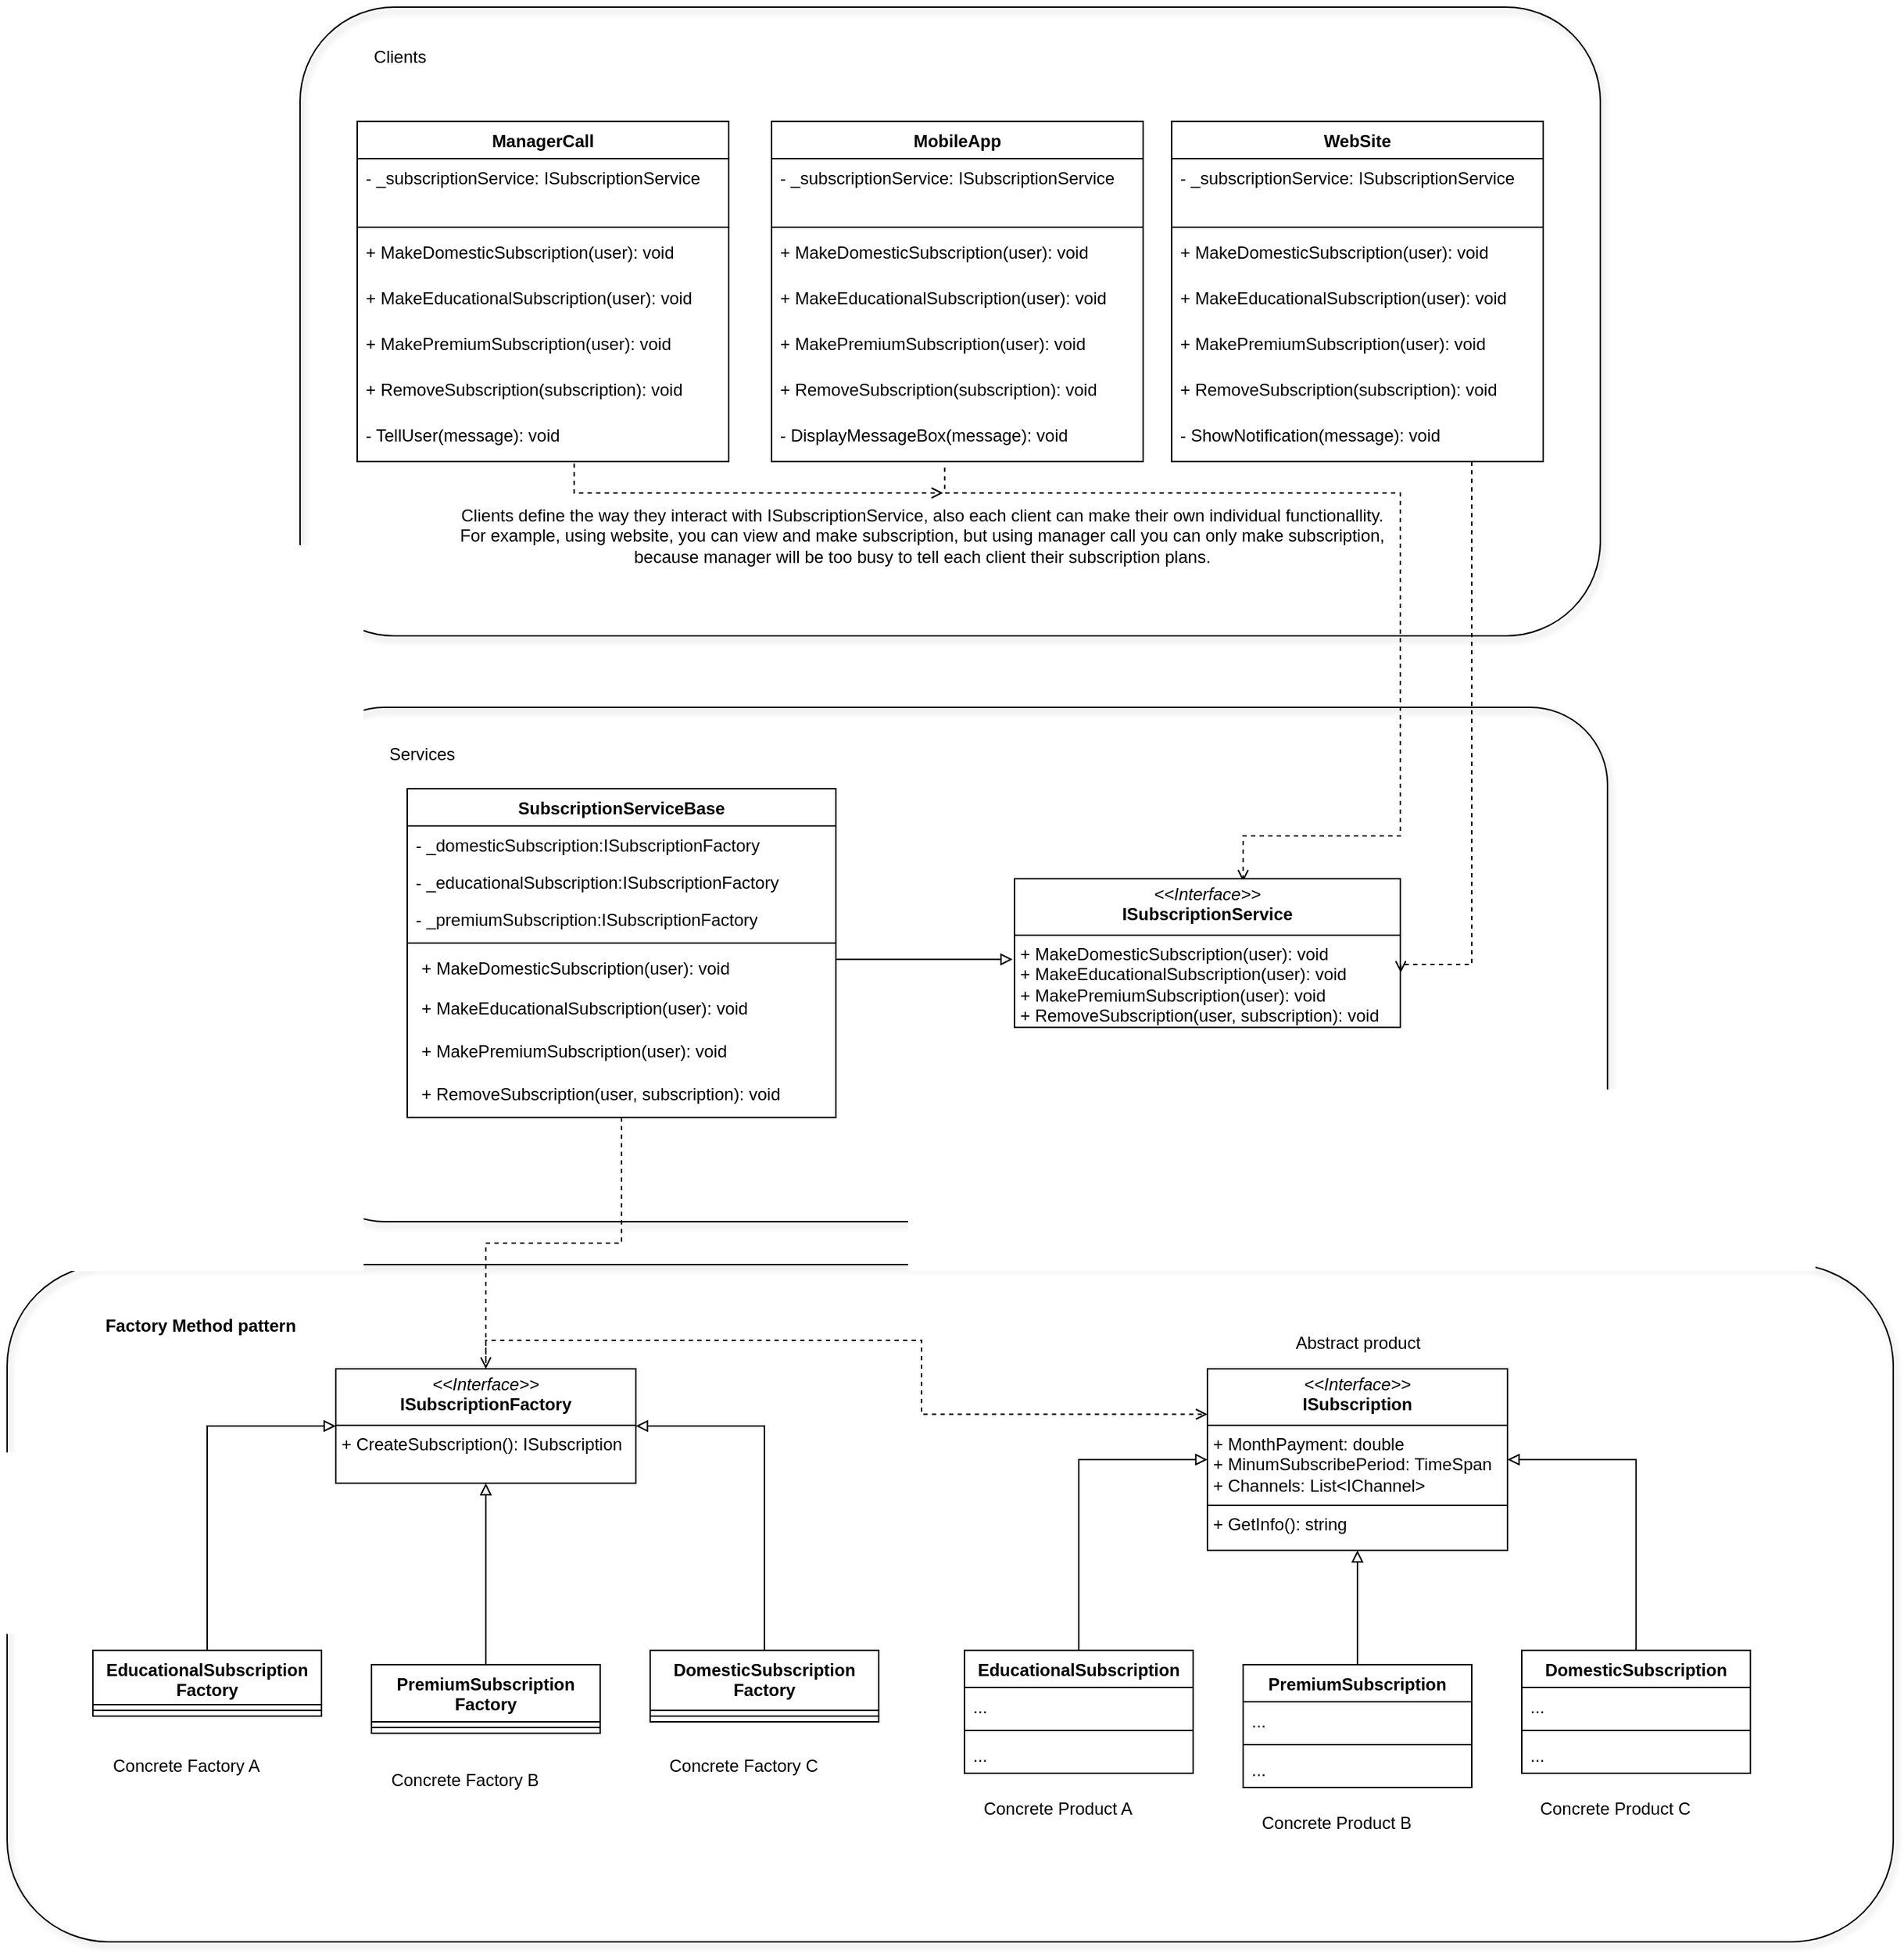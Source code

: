 <mxfile version="24.0.7" type="device">
  <diagram name="Сторінка-1" id="yTW3juWnFT0S9G29Urs6">
    <mxGraphModel dx="2854" dy="1009" grid="1" gridSize="10" guides="1" tooltips="1" connect="1" arrows="1" fold="1" page="1" pageScale="1" pageWidth="827" pageHeight="1169" math="0" shadow="0">
      <root>
        <mxCell id="0" />
        <mxCell id="1" parent="0" />
        <mxCell id="P-p6rnl7DVVO3Ph44hQO-114" value="" style="rounded=1;whiteSpace=wrap;html=1;fillColor=none;glass=0;shadow=1;" vertex="1" parent="1">
          <mxGeometry x="-155" y="940" width="1320" height="474" as="geometry" />
        </mxCell>
        <mxCell id="P-p6rnl7DVVO3Ph44hQO-29" value="" style="rounded=1;whiteSpace=wrap;html=1;fillColor=none;glass=0;shadow=1;" vertex="1" parent="1">
          <mxGeometry x="50" y="60" width="910" height="440" as="geometry" />
        </mxCell>
        <mxCell id="P-p6rnl7DVVO3Ph44hQO-2" value="ManagerCall" style="swimlane;fontStyle=1;align=center;verticalAlign=top;childLayout=stackLayout;horizontal=1;startSize=26;horizontalStack=0;resizeParent=1;resizeParentMax=0;resizeLast=0;collapsible=1;marginBottom=0;whiteSpace=wrap;html=1;" vertex="1" parent="1">
          <mxGeometry x="90" y="140" width="260" height="238" as="geometry" />
        </mxCell>
        <mxCell id="P-p6rnl7DVVO3Ph44hQO-3" value="- _subscriptionService: ISubscriptionService" style="text;strokeColor=none;fillColor=none;align=left;verticalAlign=top;spacingLeft=4;spacingRight=4;overflow=hidden;rotatable=0;points=[[0,0.5],[1,0.5]];portConstraint=eastwest;whiteSpace=wrap;html=1;" vertex="1" parent="P-p6rnl7DVVO3Ph44hQO-2">
          <mxGeometry y="26" width="260" height="44" as="geometry" />
        </mxCell>
        <mxCell id="P-p6rnl7DVVO3Ph44hQO-4" value="" style="line;strokeWidth=1;fillColor=none;align=left;verticalAlign=middle;spacingTop=-1;spacingLeft=3;spacingRight=3;rotatable=0;labelPosition=right;points=[];portConstraint=eastwest;strokeColor=inherit;" vertex="1" parent="P-p6rnl7DVVO3Ph44hQO-2">
          <mxGeometry y="70" width="260" height="8" as="geometry" />
        </mxCell>
        <mxCell id="P-p6rnl7DVVO3Ph44hQO-5" value="+ MakeDomesticSubscription(user): void" style="text;strokeColor=none;fillColor=none;align=left;verticalAlign=top;spacingLeft=4;spacingRight=4;overflow=hidden;rotatable=0;points=[[0,0.5],[1,0.5]];portConstraint=eastwest;whiteSpace=wrap;html=1;" vertex="1" parent="P-p6rnl7DVVO3Ph44hQO-2">
          <mxGeometry y="78" width="260" height="32" as="geometry" />
        </mxCell>
        <mxCell id="P-p6rnl7DVVO3Ph44hQO-8" value="+ MakeEducationalSubscription(user): void" style="text;strokeColor=none;fillColor=none;align=left;verticalAlign=top;spacingLeft=4;spacingRight=4;overflow=hidden;rotatable=0;points=[[0,0.5],[1,0.5]];portConstraint=eastwest;whiteSpace=wrap;html=1;" vertex="1" parent="P-p6rnl7DVVO3Ph44hQO-2">
          <mxGeometry y="110" width="260" height="32" as="geometry" />
        </mxCell>
        <mxCell id="P-p6rnl7DVVO3Ph44hQO-9" value="+ MakePremiumSubscription(user): void" style="text;strokeColor=none;fillColor=none;align=left;verticalAlign=top;spacingLeft=4;spacingRight=4;overflow=hidden;rotatable=0;points=[[0,0.5],[1,0.5]];portConstraint=eastwest;whiteSpace=wrap;html=1;" vertex="1" parent="P-p6rnl7DVVO3Ph44hQO-2">
          <mxGeometry y="142" width="260" height="32" as="geometry" />
        </mxCell>
        <mxCell id="P-p6rnl7DVVO3Ph44hQO-10" value="+ RemoveSubscription(subscription): void" style="text;strokeColor=none;fillColor=none;align=left;verticalAlign=top;spacingLeft=4;spacingRight=4;overflow=hidden;rotatable=0;points=[[0,0.5],[1,0.5]];portConstraint=eastwest;whiteSpace=wrap;html=1;" vertex="1" parent="P-p6rnl7DVVO3Ph44hQO-2">
          <mxGeometry y="174" width="260" height="32" as="geometry" />
        </mxCell>
        <mxCell id="P-p6rnl7DVVO3Ph44hQO-11" value="- TellUser(message): void" style="text;strokeColor=none;fillColor=none;align=left;verticalAlign=top;spacingLeft=4;spacingRight=4;overflow=hidden;rotatable=0;points=[[0,0.5],[1,0.5]];portConstraint=eastwest;whiteSpace=wrap;html=1;" vertex="1" parent="P-p6rnl7DVVO3Ph44hQO-2">
          <mxGeometry y="206" width="260" height="32" as="geometry" />
        </mxCell>
        <mxCell id="P-p6rnl7DVVO3Ph44hQO-12" value="MobileApp" style="swimlane;fontStyle=1;align=center;verticalAlign=top;childLayout=stackLayout;horizontal=1;startSize=26;horizontalStack=0;resizeParent=1;resizeParentMax=0;resizeLast=0;collapsible=1;marginBottom=0;whiteSpace=wrap;html=1;" vertex="1" parent="1">
          <mxGeometry x="380" y="140" width="260" height="238" as="geometry" />
        </mxCell>
        <mxCell id="P-p6rnl7DVVO3Ph44hQO-13" value="- _subscriptionService: ISubscriptionService" style="text;strokeColor=none;fillColor=none;align=left;verticalAlign=top;spacingLeft=4;spacingRight=4;overflow=hidden;rotatable=0;points=[[0,0.5],[1,0.5]];portConstraint=eastwest;whiteSpace=wrap;html=1;" vertex="1" parent="P-p6rnl7DVVO3Ph44hQO-12">
          <mxGeometry y="26" width="260" height="44" as="geometry" />
        </mxCell>
        <mxCell id="P-p6rnl7DVVO3Ph44hQO-14" value="" style="line;strokeWidth=1;fillColor=none;align=left;verticalAlign=middle;spacingTop=-1;spacingLeft=3;spacingRight=3;rotatable=0;labelPosition=right;points=[];portConstraint=eastwest;strokeColor=inherit;" vertex="1" parent="P-p6rnl7DVVO3Ph44hQO-12">
          <mxGeometry y="70" width="260" height="8" as="geometry" />
        </mxCell>
        <mxCell id="P-p6rnl7DVVO3Ph44hQO-15" value="+ MakeDomesticSubscription(user): void" style="text;strokeColor=none;fillColor=none;align=left;verticalAlign=top;spacingLeft=4;spacingRight=4;overflow=hidden;rotatable=0;points=[[0,0.5],[1,0.5]];portConstraint=eastwest;whiteSpace=wrap;html=1;" vertex="1" parent="P-p6rnl7DVVO3Ph44hQO-12">
          <mxGeometry y="78" width="260" height="32" as="geometry" />
        </mxCell>
        <mxCell id="P-p6rnl7DVVO3Ph44hQO-16" value="+ MakeEducationalSubscription(user): void" style="text;strokeColor=none;fillColor=none;align=left;verticalAlign=top;spacingLeft=4;spacingRight=4;overflow=hidden;rotatable=0;points=[[0,0.5],[1,0.5]];portConstraint=eastwest;whiteSpace=wrap;html=1;" vertex="1" parent="P-p6rnl7DVVO3Ph44hQO-12">
          <mxGeometry y="110" width="260" height="32" as="geometry" />
        </mxCell>
        <mxCell id="P-p6rnl7DVVO3Ph44hQO-17" value="+ MakePremiumSubscription(user): void" style="text;strokeColor=none;fillColor=none;align=left;verticalAlign=top;spacingLeft=4;spacingRight=4;overflow=hidden;rotatable=0;points=[[0,0.5],[1,0.5]];portConstraint=eastwest;whiteSpace=wrap;html=1;" vertex="1" parent="P-p6rnl7DVVO3Ph44hQO-12">
          <mxGeometry y="142" width="260" height="32" as="geometry" />
        </mxCell>
        <mxCell id="P-p6rnl7DVVO3Ph44hQO-18" value="+ RemoveSubscription(subscription): void" style="text;strokeColor=none;fillColor=none;align=left;verticalAlign=top;spacingLeft=4;spacingRight=4;overflow=hidden;rotatable=0;points=[[0,0.5],[1,0.5]];portConstraint=eastwest;whiteSpace=wrap;html=1;" vertex="1" parent="P-p6rnl7DVVO3Ph44hQO-12">
          <mxGeometry y="174" width="260" height="32" as="geometry" />
        </mxCell>
        <mxCell id="P-p6rnl7DVVO3Ph44hQO-19" value="- DisplayMessageBox(message): void" style="text;strokeColor=none;fillColor=none;align=left;verticalAlign=top;spacingLeft=4;spacingRight=4;overflow=hidden;rotatable=0;points=[[0,0.5],[1,0.5]];portConstraint=eastwest;whiteSpace=wrap;html=1;" vertex="1" parent="P-p6rnl7DVVO3Ph44hQO-12">
          <mxGeometry y="206" width="260" height="32" as="geometry" />
        </mxCell>
        <mxCell id="P-p6rnl7DVVO3Ph44hQO-20" value="WebSite" style="swimlane;fontStyle=1;align=center;verticalAlign=top;childLayout=stackLayout;horizontal=1;startSize=26;horizontalStack=0;resizeParent=1;resizeParentMax=0;resizeLast=0;collapsible=1;marginBottom=0;whiteSpace=wrap;html=1;" vertex="1" parent="1">
          <mxGeometry x="660" y="140" width="260" height="238" as="geometry" />
        </mxCell>
        <mxCell id="P-p6rnl7DVVO3Ph44hQO-21" value="- _subscriptionService: ISubscriptionService" style="text;strokeColor=none;fillColor=none;align=left;verticalAlign=top;spacingLeft=4;spacingRight=4;overflow=hidden;rotatable=0;points=[[0,0.5],[1,0.5]];portConstraint=eastwest;whiteSpace=wrap;html=1;" vertex="1" parent="P-p6rnl7DVVO3Ph44hQO-20">
          <mxGeometry y="26" width="260" height="44" as="geometry" />
        </mxCell>
        <mxCell id="P-p6rnl7DVVO3Ph44hQO-22" value="" style="line;strokeWidth=1;fillColor=none;align=left;verticalAlign=middle;spacingTop=-1;spacingLeft=3;spacingRight=3;rotatable=0;labelPosition=right;points=[];portConstraint=eastwest;strokeColor=inherit;" vertex="1" parent="P-p6rnl7DVVO3Ph44hQO-20">
          <mxGeometry y="70" width="260" height="8" as="geometry" />
        </mxCell>
        <mxCell id="P-p6rnl7DVVO3Ph44hQO-23" value="+ MakeDomesticSubscription(user): void" style="text;strokeColor=none;fillColor=none;align=left;verticalAlign=top;spacingLeft=4;spacingRight=4;overflow=hidden;rotatable=0;points=[[0,0.5],[1,0.5]];portConstraint=eastwest;whiteSpace=wrap;html=1;" vertex="1" parent="P-p6rnl7DVVO3Ph44hQO-20">
          <mxGeometry y="78" width="260" height="32" as="geometry" />
        </mxCell>
        <mxCell id="P-p6rnl7DVVO3Ph44hQO-24" value="+ MakeEducationalSubscription(user): void" style="text;strokeColor=none;fillColor=none;align=left;verticalAlign=top;spacingLeft=4;spacingRight=4;overflow=hidden;rotatable=0;points=[[0,0.5],[1,0.5]];portConstraint=eastwest;whiteSpace=wrap;html=1;" vertex="1" parent="P-p6rnl7DVVO3Ph44hQO-20">
          <mxGeometry y="110" width="260" height="32" as="geometry" />
        </mxCell>
        <mxCell id="P-p6rnl7DVVO3Ph44hQO-25" value="+ MakePremiumSubscription(user): void" style="text;strokeColor=none;fillColor=none;align=left;verticalAlign=top;spacingLeft=4;spacingRight=4;overflow=hidden;rotatable=0;points=[[0,0.5],[1,0.5]];portConstraint=eastwest;whiteSpace=wrap;html=1;" vertex="1" parent="P-p6rnl7DVVO3Ph44hQO-20">
          <mxGeometry y="142" width="260" height="32" as="geometry" />
        </mxCell>
        <mxCell id="P-p6rnl7DVVO3Ph44hQO-26" value="+ RemoveSubscription(subscription): void" style="text;strokeColor=none;fillColor=none;align=left;verticalAlign=top;spacingLeft=4;spacingRight=4;overflow=hidden;rotatable=0;points=[[0,0.5],[1,0.5]];portConstraint=eastwest;whiteSpace=wrap;html=1;" vertex="1" parent="P-p6rnl7DVVO3Ph44hQO-20">
          <mxGeometry y="174" width="260" height="32" as="geometry" />
        </mxCell>
        <mxCell id="P-p6rnl7DVVO3Ph44hQO-115" style="edgeStyle=orthogonalEdgeStyle;rounded=0;orthogonalLoop=1;jettySize=auto;html=1;entryX=0.841;entryY=0.516;entryDx=0;entryDy=0;entryPerimeter=0;endArrow=open;endFill=0;dashed=1;exitX=0.466;exitY=1.133;exitDx=0;exitDy=0;exitPerimeter=0;" edge="1" parent="P-p6rnl7DVVO3Ph44hQO-20" source="P-p6rnl7DVVO3Ph44hQO-19">
          <mxGeometry relative="1" as="geometry">
            <mxPoint x="100" y="174" as="sourcePoint" />
            <mxPoint x="50" y="532" as="targetPoint" />
            <Array as="points">
              <mxPoint x="-159" y="260" />
              <mxPoint x="160" y="260" />
              <mxPoint x="160" y="500" />
              <mxPoint x="50" y="500" />
            </Array>
          </mxGeometry>
        </mxCell>
        <mxCell id="P-p6rnl7DVVO3Ph44hQO-27" value="- ShowNotification(message): void" style="text;strokeColor=none;fillColor=none;align=left;verticalAlign=top;spacingLeft=4;spacingRight=4;overflow=hidden;rotatable=0;points=[[0,0.5],[1,0.5]];portConstraint=eastwest;whiteSpace=wrap;html=1;" vertex="1" parent="P-p6rnl7DVVO3Ph44hQO-20">
          <mxGeometry y="206" width="260" height="32" as="geometry" />
        </mxCell>
        <mxCell id="P-p6rnl7DVVO3Ph44hQO-28" value="Clients define the way they interact with ISubscriptionService, also each client can make their own individual functionallity. &lt;br&gt;For example, using website, you can view and make subscription, but using manager call you can only make subscription, &lt;br&gt;because manager will be too busy to tell each client their subscription plans." style="text;html=1;align=center;verticalAlign=middle;resizable=0;points=[];autosize=1;strokeColor=none;fillColor=none;" vertex="1" parent="1">
          <mxGeometry x="150" y="400" width="670" height="60" as="geometry" />
        </mxCell>
        <mxCell id="P-p6rnl7DVVO3Ph44hQO-30" value="Clients" style="text;html=1;align=center;verticalAlign=middle;whiteSpace=wrap;rounded=0;" vertex="1" parent="1">
          <mxGeometry x="90" y="80" width="60" height="30" as="geometry" />
        </mxCell>
        <mxCell id="P-p6rnl7DVVO3Ph44hQO-31" value="DomesticSubscription" style="swimlane;fontStyle=1;align=center;verticalAlign=top;childLayout=stackLayout;horizontal=1;startSize=26;horizontalStack=0;resizeParent=1;resizeParentMax=0;resizeLast=0;collapsible=1;marginBottom=0;whiteSpace=wrap;html=1;" vertex="1" parent="1">
          <mxGeometry x="905" y="1210" width="160" height="86" as="geometry" />
        </mxCell>
        <mxCell id="P-p6rnl7DVVO3Ph44hQO-32" value="..." style="text;strokeColor=none;fillColor=none;align=left;verticalAlign=top;spacingLeft=4;spacingRight=4;overflow=hidden;rotatable=0;points=[[0,0.5],[1,0.5]];portConstraint=eastwest;whiteSpace=wrap;html=1;" vertex="1" parent="P-p6rnl7DVVO3Ph44hQO-31">
          <mxGeometry y="26" width="160" height="26" as="geometry" />
        </mxCell>
        <mxCell id="P-p6rnl7DVVO3Ph44hQO-33" value="" style="line;strokeWidth=1;fillColor=none;align=left;verticalAlign=middle;spacingTop=-1;spacingLeft=3;spacingRight=3;rotatable=0;labelPosition=right;points=[];portConstraint=eastwest;strokeColor=inherit;" vertex="1" parent="P-p6rnl7DVVO3Ph44hQO-31">
          <mxGeometry y="52" width="160" height="8" as="geometry" />
        </mxCell>
        <mxCell id="P-p6rnl7DVVO3Ph44hQO-34" value="..." style="text;strokeColor=none;fillColor=none;align=left;verticalAlign=top;spacingLeft=4;spacingRight=4;overflow=hidden;rotatable=0;points=[[0,0.5],[1,0.5]];portConstraint=eastwest;whiteSpace=wrap;html=1;" vertex="1" parent="P-p6rnl7DVVO3Ph44hQO-31">
          <mxGeometry y="60" width="160" height="26" as="geometry" />
        </mxCell>
        <mxCell id="P-p6rnl7DVVO3Ph44hQO-35" value="PremiumSubscription" style="swimlane;fontStyle=1;align=center;verticalAlign=top;childLayout=stackLayout;horizontal=1;startSize=26;horizontalStack=0;resizeParent=1;resizeParentMax=0;resizeLast=0;collapsible=1;marginBottom=0;whiteSpace=wrap;html=1;" vertex="1" parent="1">
          <mxGeometry x="710" y="1220" width="160" height="86" as="geometry" />
        </mxCell>
        <mxCell id="P-p6rnl7DVVO3Ph44hQO-36" value="..." style="text;strokeColor=none;fillColor=none;align=left;verticalAlign=top;spacingLeft=4;spacingRight=4;overflow=hidden;rotatable=0;points=[[0,0.5],[1,0.5]];portConstraint=eastwest;whiteSpace=wrap;html=1;" vertex="1" parent="P-p6rnl7DVVO3Ph44hQO-35">
          <mxGeometry y="26" width="160" height="26" as="geometry" />
        </mxCell>
        <mxCell id="P-p6rnl7DVVO3Ph44hQO-37" value="" style="line;strokeWidth=1;fillColor=none;align=left;verticalAlign=middle;spacingTop=-1;spacingLeft=3;spacingRight=3;rotatable=0;labelPosition=right;points=[];portConstraint=eastwest;strokeColor=inherit;" vertex="1" parent="P-p6rnl7DVVO3Ph44hQO-35">
          <mxGeometry y="52" width="160" height="8" as="geometry" />
        </mxCell>
        <mxCell id="P-p6rnl7DVVO3Ph44hQO-38" value="..." style="text;strokeColor=none;fillColor=none;align=left;verticalAlign=top;spacingLeft=4;spacingRight=4;overflow=hidden;rotatable=0;points=[[0,0.5],[1,0.5]];portConstraint=eastwest;whiteSpace=wrap;html=1;" vertex="1" parent="P-p6rnl7DVVO3Ph44hQO-35">
          <mxGeometry y="60" width="160" height="26" as="geometry" />
        </mxCell>
        <mxCell id="P-p6rnl7DVVO3Ph44hQO-39" value="EducationalSubscription" style="swimlane;fontStyle=1;align=center;verticalAlign=top;childLayout=stackLayout;horizontal=1;startSize=26;horizontalStack=0;resizeParent=1;resizeParentMax=0;resizeLast=0;collapsible=1;marginBottom=0;whiteSpace=wrap;html=1;" vertex="1" parent="1">
          <mxGeometry x="515" y="1210" width="160" height="86" as="geometry" />
        </mxCell>
        <mxCell id="P-p6rnl7DVVO3Ph44hQO-40" value="..." style="text;strokeColor=none;fillColor=none;align=left;verticalAlign=top;spacingLeft=4;spacingRight=4;overflow=hidden;rotatable=0;points=[[0,0.5],[1,0.5]];portConstraint=eastwest;whiteSpace=wrap;html=1;" vertex="1" parent="P-p6rnl7DVVO3Ph44hQO-39">
          <mxGeometry y="26" width="160" height="26" as="geometry" />
        </mxCell>
        <mxCell id="P-p6rnl7DVVO3Ph44hQO-41" value="" style="line;strokeWidth=1;fillColor=none;align=left;verticalAlign=middle;spacingTop=-1;spacingLeft=3;spacingRight=3;rotatable=0;labelPosition=right;points=[];portConstraint=eastwest;strokeColor=inherit;" vertex="1" parent="P-p6rnl7DVVO3Ph44hQO-39">
          <mxGeometry y="52" width="160" height="8" as="geometry" />
        </mxCell>
        <mxCell id="P-p6rnl7DVVO3Ph44hQO-42" value="..." style="text;strokeColor=none;fillColor=none;align=left;verticalAlign=top;spacingLeft=4;spacingRight=4;overflow=hidden;rotatable=0;points=[[0,0.5],[1,0.5]];portConstraint=eastwest;whiteSpace=wrap;html=1;" vertex="1" parent="P-p6rnl7DVVO3Ph44hQO-39">
          <mxGeometry y="60" width="160" height="26" as="geometry" />
        </mxCell>
        <mxCell id="P-p6rnl7DVVO3Ph44hQO-46" style="edgeStyle=orthogonalEdgeStyle;rounded=0;orthogonalLoop=1;jettySize=auto;html=1;entryX=0.5;entryY=0;entryDx=0;entryDy=0;startArrow=block;startFill=0;endArrow=none;endFill=0;" edge="1" parent="1" source="P-p6rnl7DVVO3Ph44hQO-44" target="P-p6rnl7DVVO3Ph44hQO-39">
          <mxGeometry relative="1" as="geometry" />
        </mxCell>
        <mxCell id="P-p6rnl7DVVO3Ph44hQO-47" style="edgeStyle=orthogonalEdgeStyle;rounded=0;orthogonalLoop=1;jettySize=auto;html=1;entryX=0.5;entryY=0;entryDx=0;entryDy=0;startArrow=block;startFill=0;endArrow=none;endFill=0;" edge="1" parent="1" source="P-p6rnl7DVVO3Ph44hQO-44" target="P-p6rnl7DVVO3Ph44hQO-35">
          <mxGeometry relative="1" as="geometry" />
        </mxCell>
        <mxCell id="P-p6rnl7DVVO3Ph44hQO-44" value="&lt;p style=&quot;margin:0px;margin-top:4px;text-align:center;&quot;&gt;&lt;i&gt;&amp;lt;&amp;lt;Interface&amp;gt;&amp;gt;&lt;/i&gt;&lt;br&gt;&lt;b&gt;ISubscription&lt;/b&gt;&lt;/p&gt;&lt;hr size=&quot;1&quot; style=&quot;border-style:solid;&quot;&gt;&lt;p style=&quot;margin:0px;margin-left:4px;&quot;&gt;+ MonthPayment: double&lt;br&gt;+ MinumSubscribePeriod: TimeSpan&lt;br&gt;+ Channels: List&amp;lt;IChannel&amp;gt;&lt;br&gt;&lt;/p&gt;&lt;hr size=&quot;1&quot; style=&quot;border-style:solid;&quot;&gt;&lt;p style=&quot;margin:0px;margin-left:4px;&quot;&gt;+ GetInfo(): string&amp;nbsp;&lt;br&gt;&lt;/p&gt;" style="verticalAlign=top;align=left;overflow=fill;html=1;whiteSpace=wrap;" vertex="1" parent="1">
          <mxGeometry x="685" y="1013" width="210" height="127" as="geometry" />
        </mxCell>
        <mxCell id="P-p6rnl7DVVO3Ph44hQO-48" style="edgeStyle=orthogonalEdgeStyle;rounded=0;orthogonalLoop=1;jettySize=auto;html=1;entryX=0.5;entryY=0;entryDx=0;entryDy=0;startArrow=block;startFill=0;endArrow=none;endFill=0;" edge="1" parent="1" source="P-p6rnl7DVVO3Ph44hQO-44" target="P-p6rnl7DVVO3Ph44hQO-31">
          <mxGeometry relative="1" as="geometry">
            <mxPoint x="985" y="1200" as="targetPoint" />
          </mxGeometry>
        </mxCell>
        <mxCell id="P-p6rnl7DVVO3Ph44hQO-49" value="Abstract product" style="text;html=1;align=center;verticalAlign=middle;resizable=0;points=[];autosize=1;strokeColor=none;fillColor=none;" vertex="1" parent="1">
          <mxGeometry x="735" y="980" width="110" height="30" as="geometry" />
        </mxCell>
        <mxCell id="P-p6rnl7DVVO3Ph44hQO-50" value="Concrete Product A" style="text;html=1;align=center;verticalAlign=middle;resizable=0;points=[];autosize=1;strokeColor=none;fillColor=none;" vertex="1" parent="1">
          <mxGeometry x="515" y="1306" width="130" height="30" as="geometry" />
        </mxCell>
        <mxCell id="P-p6rnl7DVVO3Ph44hQO-51" value="Concrete Product B" style="text;html=1;align=center;verticalAlign=middle;resizable=0;points=[];autosize=1;strokeColor=none;fillColor=none;" vertex="1" parent="1">
          <mxGeometry x="710" y="1316" width="130" height="30" as="geometry" />
        </mxCell>
        <mxCell id="P-p6rnl7DVVO3Ph44hQO-52" value="Concrete Product C" style="text;html=1;align=center;verticalAlign=middle;resizable=0;points=[];autosize=1;strokeColor=none;fillColor=none;" vertex="1" parent="1">
          <mxGeometry x="905" y="1306" width="130" height="30" as="geometry" />
        </mxCell>
        <mxCell id="P-p6rnl7DVVO3Ph44hQO-88" style="edgeStyle=orthogonalEdgeStyle;rounded=0;orthogonalLoop=1;jettySize=auto;html=1;entryX=0.5;entryY=0;entryDx=0;entryDy=0;endArrow=none;endFill=0;startArrow=block;startFill=0;" edge="1" parent="1" source="P-p6rnl7DVVO3Ph44hQO-53" target="P-p6rnl7DVVO3Ph44hQO-62">
          <mxGeometry relative="1" as="geometry" />
        </mxCell>
        <mxCell id="P-p6rnl7DVVO3Ph44hQO-89" style="edgeStyle=orthogonalEdgeStyle;rounded=0;orthogonalLoop=1;jettySize=auto;html=1;entryX=0.5;entryY=0;entryDx=0;entryDy=0;startArrow=block;startFill=0;endArrow=none;endFill=0;" edge="1" parent="1" source="P-p6rnl7DVVO3Ph44hQO-53" target="P-p6rnl7DVVO3Ph44hQO-58">
          <mxGeometry relative="1" as="geometry" />
        </mxCell>
        <mxCell id="P-p6rnl7DVVO3Ph44hQO-90" style="edgeStyle=orthogonalEdgeStyle;rounded=0;orthogonalLoop=1;jettySize=auto;html=1;entryX=0.5;entryY=0;entryDx=0;entryDy=0;endArrow=none;endFill=0;startArrow=block;startFill=0;" edge="1" parent="1" source="P-p6rnl7DVVO3Ph44hQO-53" target="P-p6rnl7DVVO3Ph44hQO-66">
          <mxGeometry relative="1" as="geometry" />
        </mxCell>
        <mxCell id="P-p6rnl7DVVO3Ph44hQO-91" style="edgeStyle=orthogonalEdgeStyle;rounded=0;orthogonalLoop=1;jettySize=auto;html=1;entryX=0;entryY=0.25;entryDx=0;entryDy=0;exitX=0.5;exitY=0;exitDx=0;exitDy=0;dashed=1;endArrow=open;endFill=0;" edge="1" parent="1" source="P-p6rnl7DVVO3Ph44hQO-53" target="P-p6rnl7DVVO3Ph44hQO-44">
          <mxGeometry relative="1" as="geometry" />
        </mxCell>
        <mxCell id="P-p6rnl7DVVO3Ph44hQO-53" value="&lt;p style=&quot;margin:0px;margin-top:4px;text-align:center;&quot;&gt;&lt;i&gt;&amp;lt;&amp;lt;Interface&amp;gt;&amp;gt;&lt;/i&gt;&lt;br&gt;&lt;b&gt;ISubscriptionFactory&lt;/b&gt;&lt;/p&gt;&lt;hr size=&quot;1&quot; style=&quot;border-style:solid;&quot;&gt;&lt;p style=&quot;margin:0px;margin-left:4px;&quot;&gt;+ CreateSubscription(): ISubscription&lt;br&gt;&lt;/p&gt;" style="verticalAlign=top;align=left;overflow=fill;html=1;whiteSpace=wrap;" vertex="1" parent="1">
          <mxGeometry x="75" y="1013" width="210" height="80" as="geometry" />
        </mxCell>
        <mxCell id="P-p6rnl7DVVO3Ph44hQO-58" value="DomesticSubscription Factory" style="swimlane;fontStyle=1;align=center;verticalAlign=top;childLayout=stackLayout;horizontal=1;startSize=42;horizontalStack=0;resizeParent=1;resizeParentMax=0;resizeLast=0;collapsible=1;marginBottom=0;whiteSpace=wrap;html=1;" vertex="1" parent="1">
          <mxGeometry x="295" y="1210" width="160" height="50" as="geometry" />
        </mxCell>
        <mxCell id="P-p6rnl7DVVO3Ph44hQO-60" value="" style="line;strokeWidth=1;fillColor=none;align=left;verticalAlign=middle;spacingTop=-1;spacingLeft=3;spacingRight=3;rotatable=0;labelPosition=right;points=[];portConstraint=eastwest;strokeColor=inherit;" vertex="1" parent="P-p6rnl7DVVO3Ph44hQO-58">
          <mxGeometry y="42" width="160" height="8" as="geometry" />
        </mxCell>
        <mxCell id="P-p6rnl7DVVO3Ph44hQO-62" value="PremiumSubscription Factory" style="swimlane;fontStyle=1;align=center;verticalAlign=top;childLayout=stackLayout;horizontal=1;startSize=40;horizontalStack=0;resizeParent=1;resizeParentMax=0;resizeLast=0;collapsible=1;marginBottom=0;whiteSpace=wrap;html=1;" vertex="1" parent="1">
          <mxGeometry x="100" y="1220" width="160" height="48" as="geometry" />
        </mxCell>
        <mxCell id="P-p6rnl7DVVO3Ph44hQO-64" value="" style="line;strokeWidth=1;fillColor=none;align=left;verticalAlign=middle;spacingTop=-1;spacingLeft=3;spacingRight=3;rotatable=0;labelPosition=right;points=[];portConstraint=eastwest;strokeColor=inherit;" vertex="1" parent="P-p6rnl7DVVO3Ph44hQO-62">
          <mxGeometry y="40" width="160" height="8" as="geometry" />
        </mxCell>
        <mxCell id="P-p6rnl7DVVO3Ph44hQO-66" value="EducationalSubscription Factory&lt;div&gt;&lt;br&gt;&lt;/div&gt;" style="swimlane;fontStyle=1;align=center;verticalAlign=top;childLayout=stackLayout;horizontal=1;startSize=38;horizontalStack=0;resizeParent=1;resizeParentMax=0;resizeLast=0;collapsible=1;marginBottom=0;whiteSpace=wrap;html=1;" vertex="1" parent="1">
          <mxGeometry x="-95" y="1210" width="160" height="46" as="geometry" />
        </mxCell>
        <mxCell id="P-p6rnl7DVVO3Ph44hQO-68" value="" style="line;strokeWidth=1;fillColor=none;align=left;verticalAlign=middle;spacingTop=-1;spacingLeft=3;spacingRight=3;rotatable=0;labelPosition=right;points=[];portConstraint=eastwest;strokeColor=inherit;" vertex="1" parent="P-p6rnl7DVVO3Ph44hQO-66">
          <mxGeometry y="38" width="160" height="8" as="geometry" />
        </mxCell>
        <mxCell id="P-p6rnl7DVVO3Ph44hQO-70" value="Concrete Factory A" style="text;html=1;align=center;verticalAlign=middle;resizable=0;points=[];autosize=1;strokeColor=none;fillColor=none;" vertex="1" parent="1">
          <mxGeometry x="-95" y="1276" width="130" height="30" as="geometry" />
        </mxCell>
        <mxCell id="P-p6rnl7DVVO3Ph44hQO-71" value="Concrete Factory B" style="text;html=1;align=center;verticalAlign=middle;resizable=0;points=[];autosize=1;strokeColor=none;fillColor=none;" vertex="1" parent="1">
          <mxGeometry x="100" y="1286" width="130" height="30" as="geometry" />
        </mxCell>
        <mxCell id="P-p6rnl7DVVO3Ph44hQO-72" value="Concrete Factory C" style="text;html=1;align=center;verticalAlign=middle;resizable=0;points=[];autosize=1;strokeColor=none;fillColor=none;" vertex="1" parent="1">
          <mxGeometry x="295" y="1276" width="130" height="30" as="geometry" />
        </mxCell>
        <mxCell id="P-p6rnl7DVVO3Ph44hQO-109" style="edgeStyle=orthogonalEdgeStyle;rounded=0;orthogonalLoop=1;jettySize=auto;html=1;entryX=0.5;entryY=0;entryDx=0;entryDy=0;endArrow=open;endFill=0;dashed=1;" edge="1" parent="1" source="P-p6rnl7DVVO3Ph44hQO-96" target="P-p6rnl7DVVO3Ph44hQO-53">
          <mxGeometry relative="1" as="geometry" />
        </mxCell>
        <mxCell id="P-p6rnl7DVVO3Ph44hQO-96" value="SubscriptionServiceBase&lt;div&gt;&lt;br&gt;&lt;/div&gt;" style="swimlane;fontStyle=1;align=center;verticalAlign=top;childLayout=stackLayout;horizontal=1;startSize=26;horizontalStack=0;resizeParent=1;resizeParentMax=0;resizeLast=0;collapsible=1;marginBottom=0;whiteSpace=wrap;html=1;" vertex="1" parent="1">
          <mxGeometry x="125" y="607" width="300" height="230" as="geometry" />
        </mxCell>
        <mxCell id="P-p6rnl7DVVO3Ph44hQO-97" value="- _domesticSubscription:ISubscriptionFactory" style="text;strokeColor=none;fillColor=none;align=left;verticalAlign=top;spacingLeft=4;spacingRight=4;overflow=hidden;rotatable=0;points=[[0,0.5],[1,0.5]];portConstraint=eastwest;whiteSpace=wrap;html=1;" vertex="1" parent="P-p6rnl7DVVO3Ph44hQO-96">
          <mxGeometry y="26" width="300" height="26" as="geometry" />
        </mxCell>
        <mxCell id="P-p6rnl7DVVO3Ph44hQO-103" value="- _educationalSubscription:ISubscriptionFactory" style="text;strokeColor=none;fillColor=none;align=left;verticalAlign=top;spacingLeft=4;spacingRight=4;overflow=hidden;rotatable=0;points=[[0,0.5],[1,0.5]];portConstraint=eastwest;whiteSpace=wrap;html=1;" vertex="1" parent="P-p6rnl7DVVO3Ph44hQO-96">
          <mxGeometry y="52" width="300" height="26" as="geometry" />
        </mxCell>
        <mxCell id="P-p6rnl7DVVO3Ph44hQO-104" value="- _premiumSubscription:ISubscriptionFactory" style="text;strokeColor=none;fillColor=none;align=left;verticalAlign=top;spacingLeft=4;spacingRight=4;overflow=hidden;rotatable=0;points=[[0,0.5],[1,0.5]];portConstraint=eastwest;whiteSpace=wrap;html=1;" vertex="1" parent="P-p6rnl7DVVO3Ph44hQO-96">
          <mxGeometry y="78" width="300" height="26" as="geometry" />
        </mxCell>
        <mxCell id="P-p6rnl7DVVO3Ph44hQO-98" value="" style="line;strokeWidth=1;fillColor=none;align=left;verticalAlign=middle;spacingTop=-1;spacingLeft=3;spacingRight=3;rotatable=0;labelPosition=right;points=[];portConstraint=eastwest;strokeColor=inherit;" vertex="1" parent="P-p6rnl7DVVO3Ph44hQO-96">
          <mxGeometry y="104" width="300" height="8" as="geometry" />
        </mxCell>
        <mxCell id="P-p6rnl7DVVO3Ph44hQO-99" value="&lt;p style=&quot;margin: 0px 0px 0px 4px;&quot;&gt;+ MakeDomesticSubscription(user): void&amp;nbsp;&lt;br&gt;&lt;/p&gt;" style="text;strokeColor=none;fillColor=none;align=left;verticalAlign=top;spacingLeft=4;spacingRight=4;overflow=hidden;rotatable=0;points=[[0,0.5],[1,0.5]];portConstraint=eastwest;whiteSpace=wrap;html=1;" vertex="1" parent="P-p6rnl7DVVO3Ph44hQO-96">
          <mxGeometry y="112" width="300" height="28" as="geometry" />
        </mxCell>
        <mxCell id="P-p6rnl7DVVO3Ph44hQO-105" value="&lt;p style=&quot;margin: 0px 0px 0px 4px;&quot;&gt;+ MakeEducationalSubscription(user): void&lt;/p&gt;" style="text;strokeColor=none;fillColor=none;align=left;verticalAlign=top;spacingLeft=4;spacingRight=4;overflow=hidden;rotatable=0;points=[[0,0.5],[1,0.5]];portConstraint=eastwest;whiteSpace=wrap;html=1;" vertex="1" parent="P-p6rnl7DVVO3Ph44hQO-96">
          <mxGeometry y="140" width="300" height="30" as="geometry" />
        </mxCell>
        <mxCell id="P-p6rnl7DVVO3Ph44hQO-106" value="&lt;p style=&quot;margin: 0px 0px 0px 4px;&quot;&gt;+ MakePremiumSubscription(user): void&lt;br&gt;&lt;/p&gt;" style="text;strokeColor=none;fillColor=none;align=left;verticalAlign=top;spacingLeft=4;spacingRight=4;overflow=hidden;rotatable=0;points=[[0,0.5],[1,0.5]];portConstraint=eastwest;whiteSpace=wrap;html=1;" vertex="1" parent="P-p6rnl7DVVO3Ph44hQO-96">
          <mxGeometry y="170" width="300" height="30" as="geometry" />
        </mxCell>
        <mxCell id="P-p6rnl7DVVO3Ph44hQO-107" value="&lt;p style=&quot;margin: 0px 0px 0px 4px;&quot;&gt;+ RemoveSubscription(user, subscription): void&lt;br&gt;&lt;/p&gt;" style="text;strokeColor=none;fillColor=none;align=left;verticalAlign=top;spacingLeft=4;spacingRight=4;overflow=hidden;rotatable=0;points=[[0,0.5],[1,0.5]];portConstraint=eastwest;whiteSpace=wrap;html=1;" vertex="1" parent="P-p6rnl7DVVO3Ph44hQO-96">
          <mxGeometry y="200" width="300" height="30" as="geometry" />
        </mxCell>
        <mxCell id="P-p6rnl7DVVO3Ph44hQO-102" value="&lt;p style=&quot;margin:0px;margin-top:4px;text-align:center;&quot;&gt;&lt;i&gt;&amp;lt;&amp;lt;Interface&amp;gt;&amp;gt;&lt;/i&gt;&lt;br&gt;&lt;b&gt;ISubscriptionService&lt;/b&gt;&lt;/p&gt;&lt;hr size=&quot;1&quot; style=&quot;border-style:solid;&quot;&gt;&lt;p style=&quot;margin: 0px 0px 0px 4px;&quot;&gt;+ MakeDomesticSubscription(user): void&amp;nbsp;&lt;br&gt;+ MakeEducationalSubscription(user): void&lt;br&gt;&lt;/p&gt;&lt;p style=&quot;margin: 0px 0px 0px 4px;&quot;&gt;+ MakePremiumSubscription(user): void&lt;br&gt;+ RemoveSubscription(user, subscription): void&lt;/p&gt;" style="verticalAlign=top;align=left;overflow=fill;html=1;whiteSpace=wrap;" vertex="1" parent="1">
          <mxGeometry x="550" y="670" width="270" height="104" as="geometry" />
        </mxCell>
        <mxCell id="P-p6rnl7DVVO3Ph44hQO-108" style="edgeStyle=orthogonalEdgeStyle;rounded=0;orthogonalLoop=1;jettySize=auto;html=1;endArrow=block;endFill=0;entryX=-0.005;entryY=0.542;entryDx=0;entryDy=0;entryPerimeter=0;" edge="1" parent="1" source="P-p6rnl7DVVO3Ph44hQO-96" target="P-p6rnl7DVVO3Ph44hQO-102">
          <mxGeometry relative="1" as="geometry">
            <mxPoint x="540" y="722" as="targetPoint" />
            <Array as="points">
              <mxPoint x="540" y="726" />
            </Array>
          </mxGeometry>
        </mxCell>
        <mxCell id="P-p6rnl7DVVO3Ph44hQO-110" value="" style="rounded=1;whiteSpace=wrap;html=1;fillColor=none;glass=0;shadow=1;" vertex="1" parent="1">
          <mxGeometry x="55" y="550" width="910" height="360" as="geometry" />
        </mxCell>
        <mxCell id="P-p6rnl7DVVO3Ph44hQO-112" style="edgeStyle=orthogonalEdgeStyle;rounded=0;orthogonalLoop=1;jettySize=auto;html=1;entryX=0.841;entryY=0.516;entryDx=0;entryDy=0;entryPerimeter=0;endArrow=open;endFill=0;dashed=1;" edge="1" parent="1" source="P-p6rnl7DVVO3Ph44hQO-20" target="P-p6rnl7DVVO3Ph44hQO-110">
          <mxGeometry relative="1" as="geometry">
            <Array as="points">
              <mxPoint x="870" y="730" />
            </Array>
          </mxGeometry>
        </mxCell>
        <mxCell id="P-p6rnl7DVVO3Ph44hQO-113" value="Services" style="text;html=1;align=center;verticalAlign=middle;resizable=0;points=[];autosize=1;strokeColor=none;fillColor=none;" vertex="1" parent="1">
          <mxGeometry x="100" y="568" width="70" height="30" as="geometry" />
        </mxCell>
        <mxCell id="P-p6rnl7DVVO3Ph44hQO-116" style="edgeStyle=orthogonalEdgeStyle;rounded=0;orthogonalLoop=1;jettySize=auto;html=1;endArrow=open;endFill=0;dashed=1;exitX=0.584;exitY=1.044;exitDx=0;exitDy=0;exitPerimeter=0;" edge="1" parent="1" source="P-p6rnl7DVVO3Ph44hQO-11">
          <mxGeometry relative="1" as="geometry">
            <mxPoint x="511" y="392" as="sourcePoint" />
            <mxPoint x="500" y="400" as="targetPoint" />
            <Array as="points">
              <mxPoint x="242" y="400" />
            </Array>
          </mxGeometry>
        </mxCell>
        <mxCell id="P-p6rnl7DVVO3Ph44hQO-117" value="Factory Method pattern" style="text;align=center;fontStyle=1;verticalAlign=middle;spacingLeft=3;spacingRight=3;strokeColor=none;rotatable=0;points=[[0,0.5],[1,0.5]];portConstraint=eastwest;html=1;" vertex="1" parent="1">
          <mxGeometry x="-60" y="970" width="80" height="26" as="geometry" />
        </mxCell>
      </root>
    </mxGraphModel>
  </diagram>
</mxfile>
